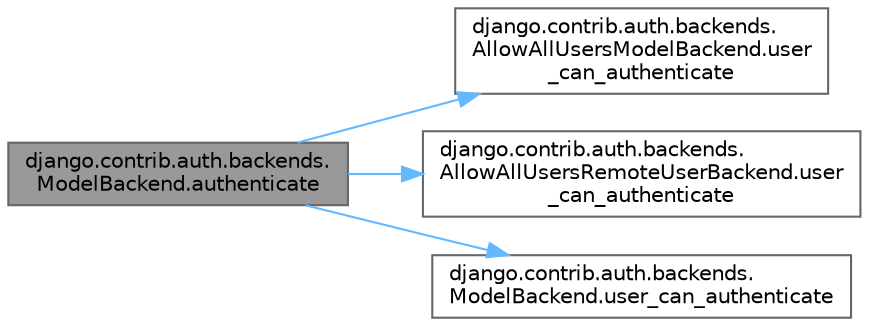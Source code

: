 digraph "django.contrib.auth.backends.ModelBackend.authenticate"
{
 // LATEX_PDF_SIZE
  bgcolor="transparent";
  edge [fontname=Helvetica,fontsize=10,labelfontname=Helvetica,labelfontsize=10];
  node [fontname=Helvetica,fontsize=10,shape=box,height=0.2,width=0.4];
  rankdir="LR";
  Node1 [id="Node000001",label="django.contrib.auth.backends.\lModelBackend.authenticate",height=0.2,width=0.4,color="gray40", fillcolor="grey60", style="filled", fontcolor="black",tooltip=" "];
  Node1 -> Node2 [id="edge1_Node000001_Node000002",color="steelblue1",style="solid",tooltip=" "];
  Node2 [id="Node000002",label="django.contrib.auth.backends.\lAllowAllUsersModelBackend.user\l_can_authenticate",height=0.2,width=0.4,color="grey40", fillcolor="white", style="filled",URL="$classdjango_1_1contrib_1_1auth_1_1backends_1_1_allow_all_users_model_backend.html#a32417934b92a6e6a6b8c6b2b3e2aa3f8",tooltip=" "];
  Node1 -> Node3 [id="edge2_Node000001_Node000003",color="steelblue1",style="solid",tooltip=" "];
  Node3 [id="Node000003",label="django.contrib.auth.backends.\lAllowAllUsersRemoteUserBackend.user\l_can_authenticate",height=0.2,width=0.4,color="grey40", fillcolor="white", style="filled",URL="$classdjango_1_1contrib_1_1auth_1_1backends_1_1_allow_all_users_remote_user_backend.html#a49885ed474b223398f9a96b7f2a35d58",tooltip=" "];
  Node1 -> Node4 [id="edge3_Node000001_Node000004",color="steelblue1",style="solid",tooltip=" "];
  Node4 [id="Node000004",label="django.contrib.auth.backends.\lModelBackend.user_can_authenticate",height=0.2,width=0.4,color="grey40", fillcolor="white", style="filled",URL="$classdjango_1_1contrib_1_1auth_1_1backends_1_1_model_backend.html#afa8a829f804f15cb18bf5eb81c1065c8",tooltip=" "];
}
